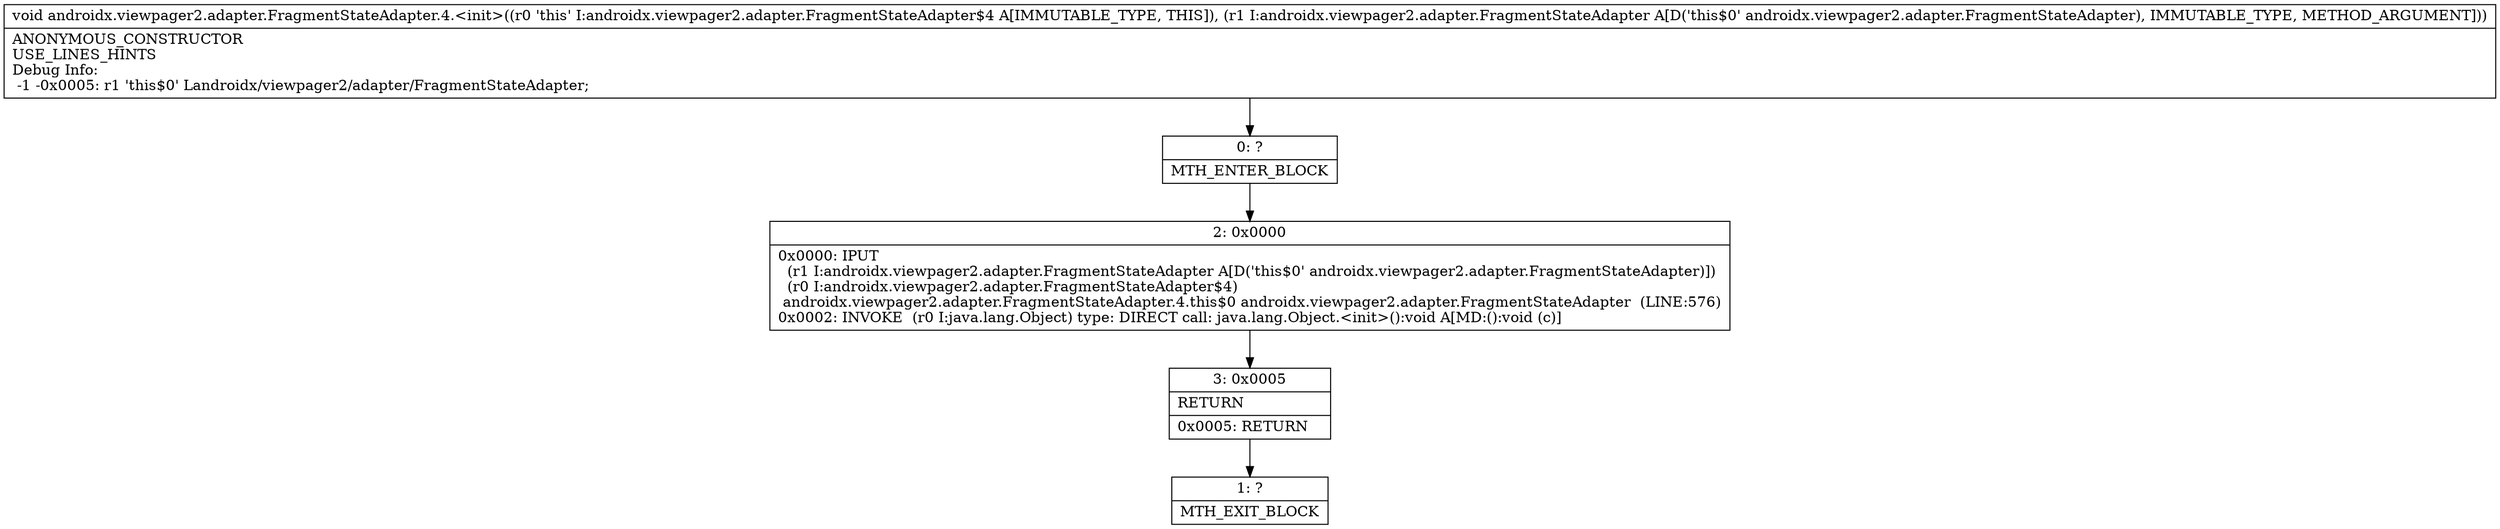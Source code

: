 digraph "CFG forandroidx.viewpager2.adapter.FragmentStateAdapter.4.\<init\>(Landroidx\/viewpager2\/adapter\/FragmentStateAdapter;)V" {
Node_0 [shape=record,label="{0\:\ ?|MTH_ENTER_BLOCK\l}"];
Node_2 [shape=record,label="{2\:\ 0x0000|0x0000: IPUT  \l  (r1 I:androidx.viewpager2.adapter.FragmentStateAdapter A[D('this$0' androidx.viewpager2.adapter.FragmentStateAdapter)])\l  (r0 I:androidx.viewpager2.adapter.FragmentStateAdapter$4)\l androidx.viewpager2.adapter.FragmentStateAdapter.4.this$0 androidx.viewpager2.adapter.FragmentStateAdapter  (LINE:576)\l0x0002: INVOKE  (r0 I:java.lang.Object) type: DIRECT call: java.lang.Object.\<init\>():void A[MD:():void (c)]\l}"];
Node_3 [shape=record,label="{3\:\ 0x0005|RETURN\l|0x0005: RETURN   \l}"];
Node_1 [shape=record,label="{1\:\ ?|MTH_EXIT_BLOCK\l}"];
MethodNode[shape=record,label="{void androidx.viewpager2.adapter.FragmentStateAdapter.4.\<init\>((r0 'this' I:androidx.viewpager2.adapter.FragmentStateAdapter$4 A[IMMUTABLE_TYPE, THIS]), (r1 I:androidx.viewpager2.adapter.FragmentStateAdapter A[D('this$0' androidx.viewpager2.adapter.FragmentStateAdapter), IMMUTABLE_TYPE, METHOD_ARGUMENT]))  | ANONYMOUS_CONSTRUCTOR\lUSE_LINES_HINTS\lDebug Info:\l  \-1 \-0x0005: r1 'this$0' Landroidx\/viewpager2\/adapter\/FragmentStateAdapter;\l}"];
MethodNode -> Node_0;Node_0 -> Node_2;
Node_2 -> Node_3;
Node_3 -> Node_1;
}

